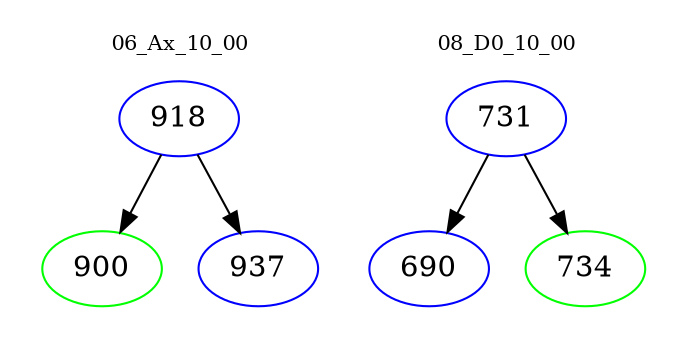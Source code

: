 digraph{
subgraph cluster_0 {
color = white
label = "06_Ax_10_00";
fontsize=10;
T0_918 [label="918", color="blue"]
T0_918 -> T0_900 [color="black"]
T0_900 [label="900", color="green"]
T0_918 -> T0_937 [color="black"]
T0_937 [label="937", color="blue"]
}
subgraph cluster_1 {
color = white
label = "08_D0_10_00";
fontsize=10;
T1_731 [label="731", color="blue"]
T1_731 -> T1_690 [color="black"]
T1_690 [label="690", color="blue"]
T1_731 -> T1_734 [color="black"]
T1_734 [label="734", color="green"]
}
}
